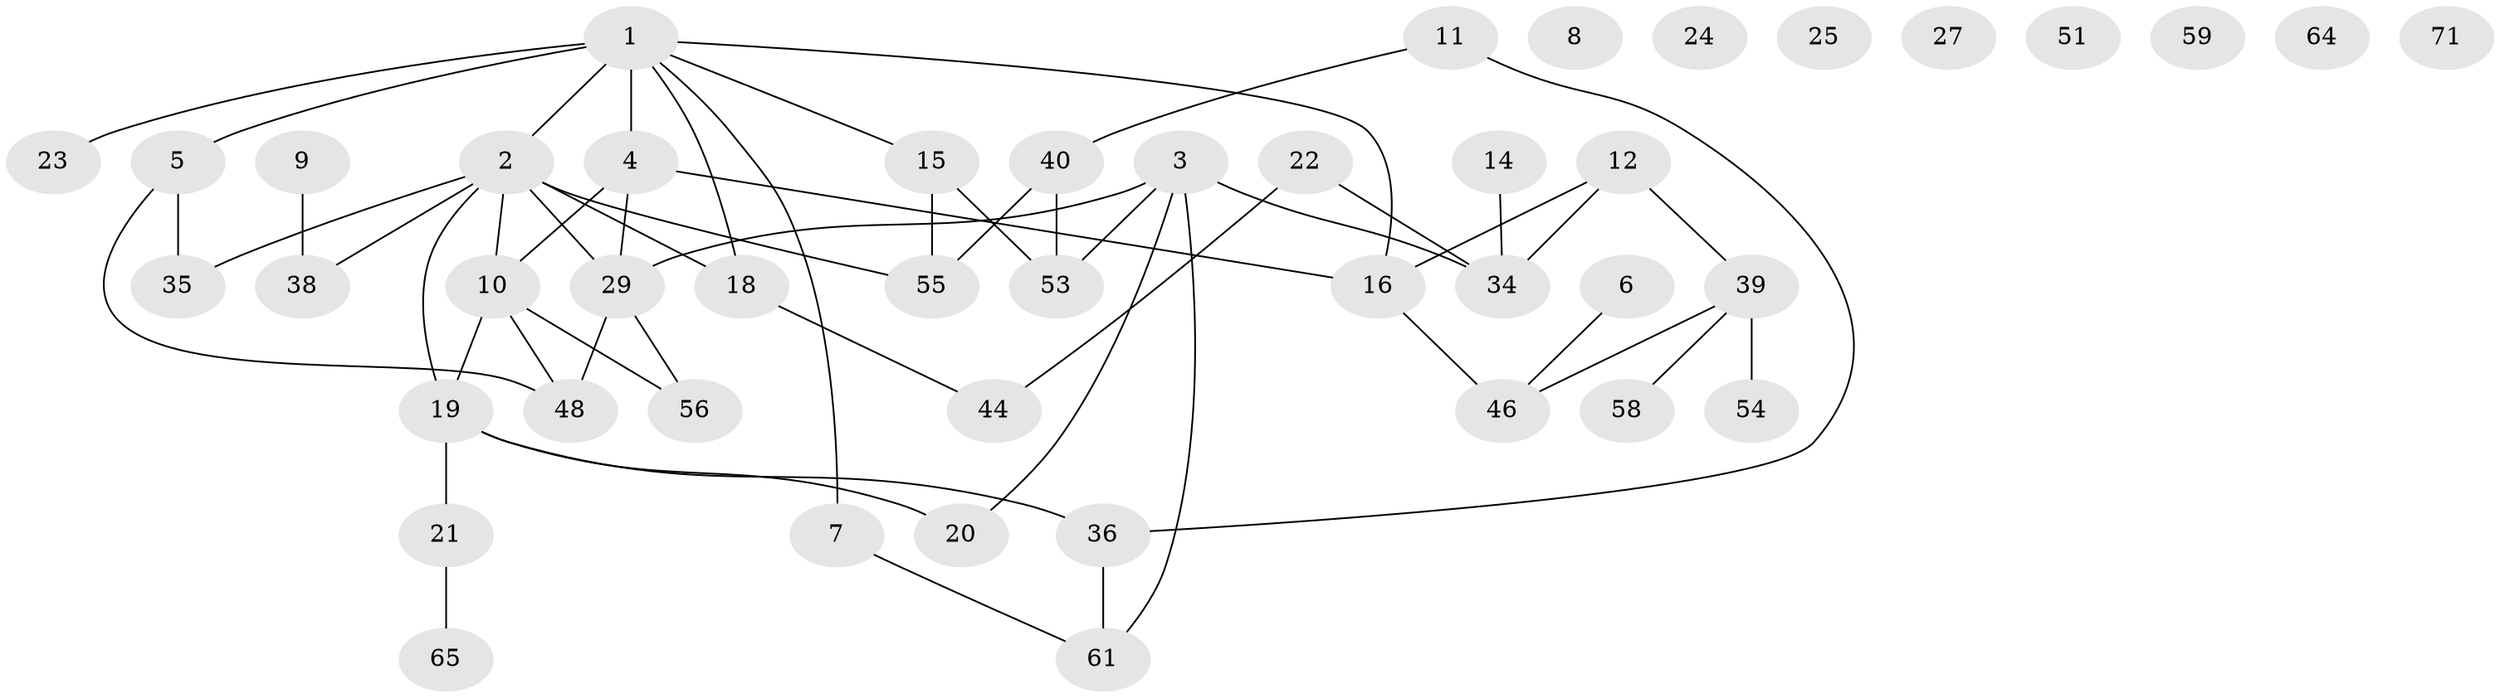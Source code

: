 // original degree distribution, {8: 0.013888888888888888, 5: 0.013888888888888888, 4: 0.08333333333333333, 2: 0.3472222222222222, 1: 0.125, 3: 0.3055555555555556, 0: 0.09722222222222222, 6: 0.013888888888888888}
// Generated by graph-tools (version 1.1) at 2025/41/03/06/25 10:41:23]
// undirected, 45 vertices, 55 edges
graph export_dot {
graph [start="1"]
  node [color=gray90,style=filled];
  1 [super="+17"];
  2 [super="+60"];
  3 [super="+41"];
  4 [super="+57"];
  5 [super="+13"];
  6;
  7 [super="+66"];
  8 [super="+33"];
  9 [super="+43"];
  10 [super="+31"];
  11 [super="+32"];
  12;
  14;
  15 [super="+30"];
  16 [super="+42"];
  18 [super="+28"];
  19 [super="+70"];
  20 [super="+26"];
  21 [super="+37"];
  22;
  23;
  24;
  25;
  27;
  29 [super="+69"];
  34 [super="+45"];
  35;
  36 [super="+49"];
  38;
  39 [super="+47"];
  40 [super="+68"];
  44 [super="+52"];
  46 [super="+50"];
  48;
  51;
  53 [super="+63"];
  54;
  55 [super="+72"];
  56 [super="+62"];
  58;
  59;
  61 [super="+67"];
  64;
  65;
  71;
  1 -- 2 [weight=2];
  1 -- 4;
  1 -- 15;
  1 -- 16;
  1 -- 18;
  1 -- 23;
  1 -- 7;
  1 -- 5;
  2 -- 35;
  2 -- 38;
  2 -- 18;
  2 -- 19;
  2 -- 55;
  2 -- 10;
  2 -- 29;
  3 -- 20;
  3 -- 53;
  3 -- 34;
  3 -- 61;
  3 -- 29;
  4 -- 10;
  4 -- 29;
  4 -- 16;
  5 -- 48;
  5 -- 35;
  6 -- 46;
  7 -- 61;
  9 -- 38;
  10 -- 48;
  10 -- 19;
  10 -- 56;
  11 -- 36;
  11 -- 40;
  12 -- 34;
  12 -- 39;
  12 -- 16;
  14 -- 34;
  15 -- 55;
  15 -- 53;
  16 -- 46;
  18 -- 44;
  19 -- 36;
  19 -- 21;
  19 -- 20 [weight=2];
  21 -- 65;
  22 -- 44;
  22 -- 34;
  29 -- 48;
  29 -- 56;
  36 -- 61;
  39 -- 54;
  39 -- 58;
  39 -- 46;
  40 -- 55;
  40 -- 53;
}
